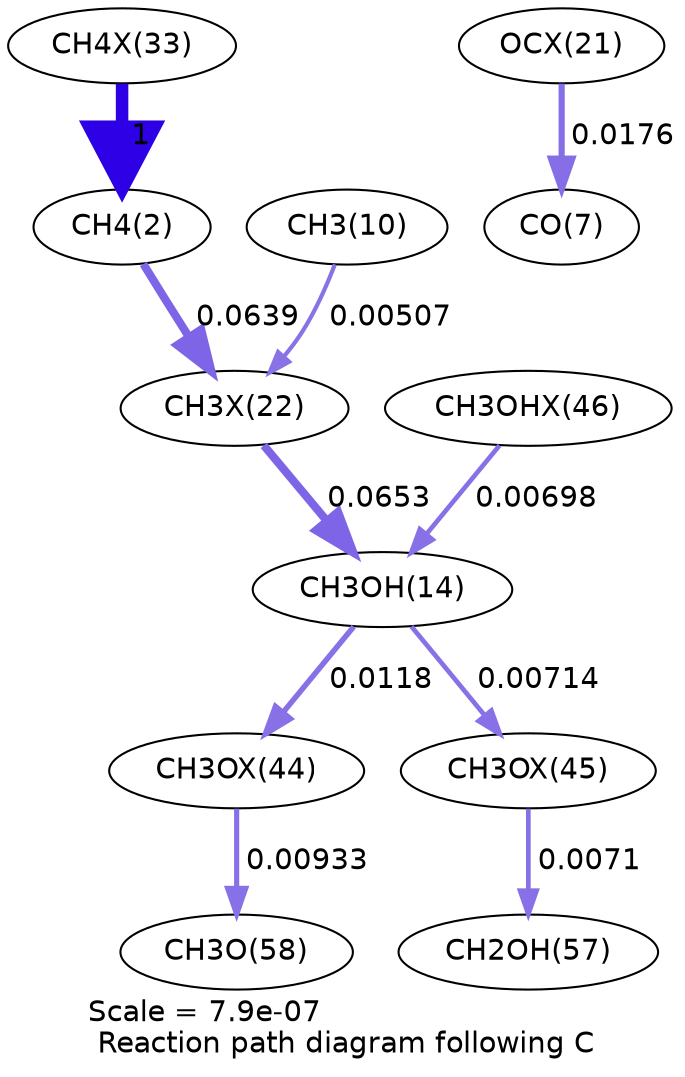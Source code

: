 digraph reaction_paths {
center=1;
s42 -> s4[fontname="Helvetica", penwidth=6, arrowsize=3, color="0.7, 1.5, 0.9"
, label=" 1"];
s4 -> s37[fontname="Helvetica", penwidth=3.92, arrowsize=1.96, color="0.7, 0.564, 0.9"
, label=" 0.0639"];
s12 -> s37[fontname="Helvetica", penwidth=2.01, arrowsize=1.01, color="0.7, 0.505, 0.9"
, label=" 0.00507"];
s37 -> s16[fontname="Helvetica", penwidth=3.94, arrowsize=1.97, color="0.7, 0.565, 0.9"
, label=" 0.0653"];
s51 -> s16[fontname="Helvetica", penwidth=2.25, arrowsize=1.13, color="0.7, 0.507, 0.9"
, label=" 0.00698"];
s16 -> s49[fontname="Helvetica", penwidth=2.65, arrowsize=1.32, color="0.7, 0.512, 0.9"
, label=" 0.0118"];
s16 -> s50[fontname="Helvetica", penwidth=2.27, arrowsize=1.13, color="0.7, 0.507, 0.9"
, label=" 0.00714"];
s49 -> s23[fontname="Helvetica", penwidth=2.47, arrowsize=1.24, color="0.7, 0.509, 0.9"
, label=" 0.00933"];
s50 -> s22[fontname="Helvetica", penwidth=2.26, arrowsize=1.13, color="0.7, 0.507, 0.9"
, label=" 0.0071"];
s36 -> s9[fontname="Helvetica", penwidth=2.95, arrowsize=1.47, color="0.7, 0.518, 0.9"
, label=" 0.0176"];
s4 [ fontname="Helvetica", label="CH4(2)"];
s9 [ fontname="Helvetica", label="CO(7)"];
s12 [ fontname="Helvetica", label="CH3(10)"];
s16 [ fontname="Helvetica", label="CH3OH(14)"];
s22 [ fontname="Helvetica", label="CH2OH(57)"];
s23 [ fontname="Helvetica", label="CH3O(58)"];
s36 [ fontname="Helvetica", label="OCX(21)"];
s37 [ fontname="Helvetica", label="CH3X(22)"];
s42 [ fontname="Helvetica", label="CH4X(33)"];
s49 [ fontname="Helvetica", label="CH3OX(44)"];
s50 [ fontname="Helvetica", label="CH3OX(45)"];
s51 [ fontname="Helvetica", label="CH3OHX(46)"];
 label = "Scale = 7.9e-07\l Reaction path diagram following C";
 fontname = "Helvetica";
}
